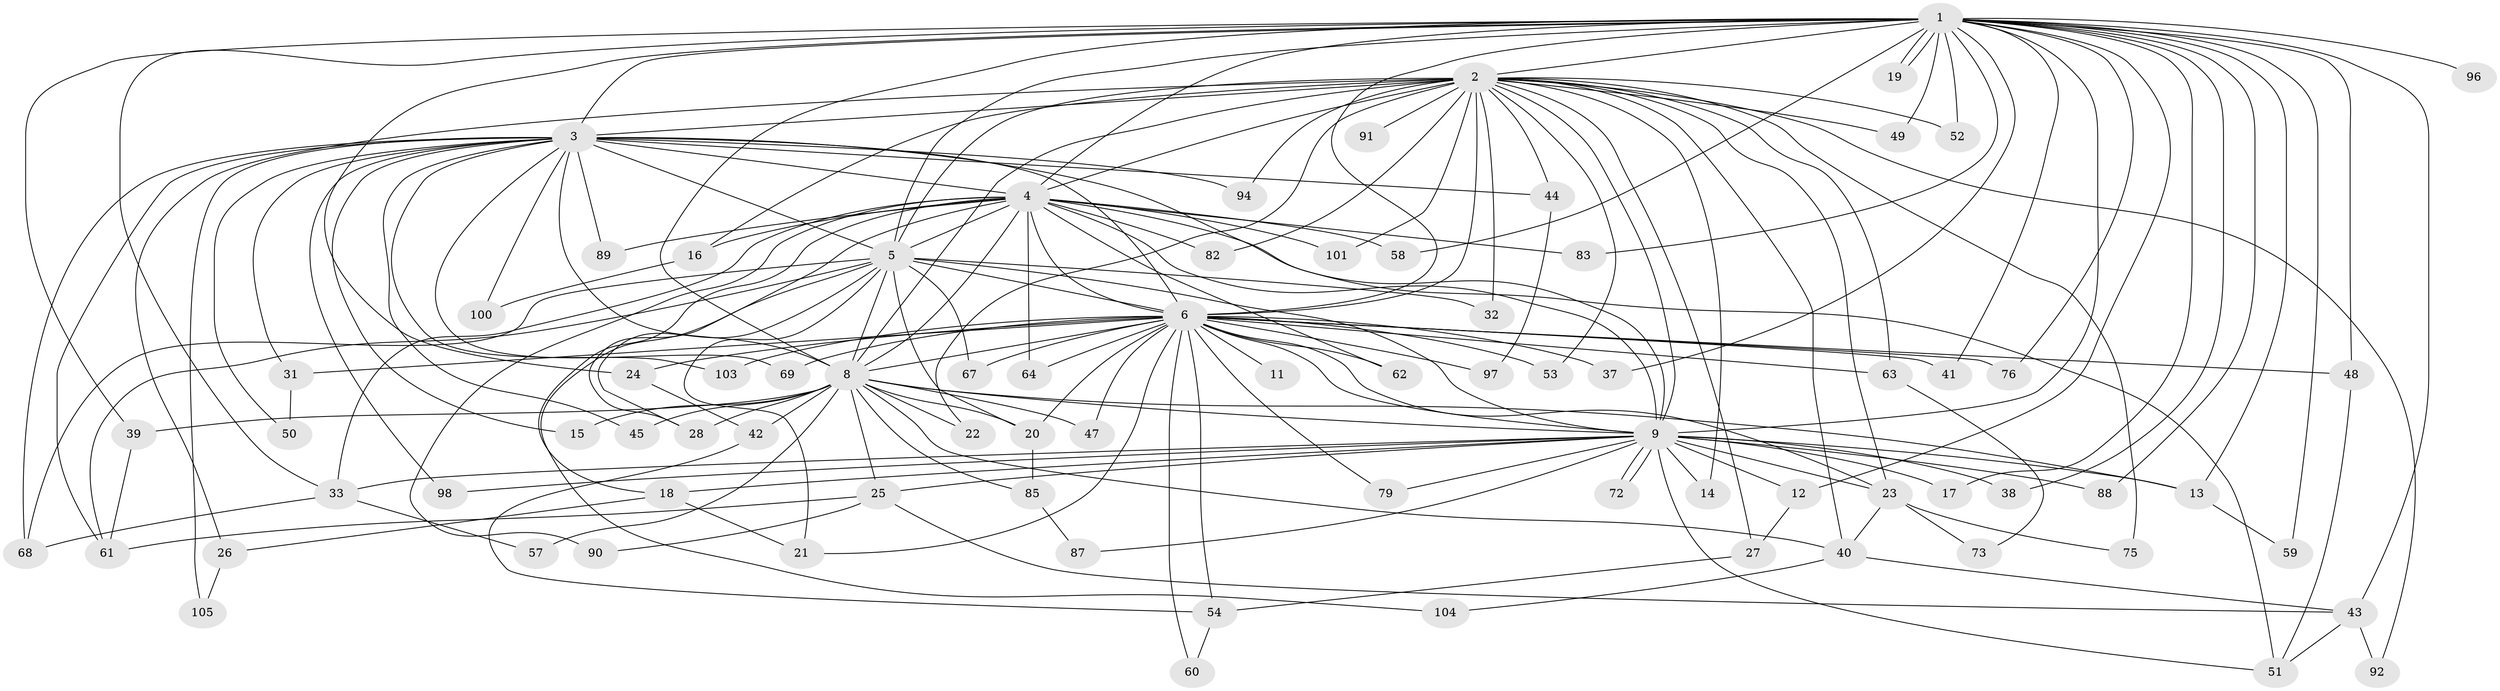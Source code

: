 // Generated by graph-tools (version 1.1) at 2025/51/02/27/25 19:51:52]
// undirected, 80 vertices, 183 edges
graph export_dot {
graph [start="1"]
  node [color=gray90,style=filled];
  1 [super="+30"];
  2 [super="+10"];
  3 [super="+84"];
  4 [super="+46"];
  5 [super="+35"];
  6 [super="+7"];
  8 [super="+34"];
  9 [super="+36"];
  11;
  12;
  13 [super="+65"];
  14;
  15;
  16 [super="+78"];
  17;
  18;
  19;
  20 [super="+29"];
  21 [super="+71"];
  22;
  23 [super="+95"];
  24;
  25 [super="+86"];
  26;
  27 [super="+55"];
  28 [super="+102"];
  31;
  32;
  33 [super="+66"];
  37;
  38;
  39 [super="+81"];
  40 [super="+99"];
  41;
  42;
  43 [super="+56"];
  44;
  45;
  47;
  48;
  49 [super="+77"];
  50;
  51 [super="+93"];
  52;
  53;
  54 [super="+74"];
  57;
  58;
  59;
  60;
  61 [super="+80"];
  62;
  63;
  64;
  67;
  68 [super="+70"];
  69;
  72;
  73;
  75;
  76;
  79;
  82;
  83;
  85;
  87;
  88;
  89;
  90;
  91;
  92;
  94;
  96;
  97;
  98;
  100;
  101;
  103;
  104;
  105;
  1 -- 2 [weight=2];
  1 -- 3;
  1 -- 4 [weight=2];
  1 -- 5 [weight=2];
  1 -- 6 [weight=2];
  1 -- 8;
  1 -- 9;
  1 -- 12;
  1 -- 17;
  1 -- 19;
  1 -- 19;
  1 -- 24;
  1 -- 38;
  1 -- 39;
  1 -- 43;
  1 -- 48;
  1 -- 49 [weight=2];
  1 -- 52;
  1 -- 58;
  1 -- 59;
  1 -- 76;
  1 -- 83;
  1 -- 88;
  1 -- 96 [weight=2];
  1 -- 37;
  1 -- 41;
  1 -- 13;
  1 -- 33;
  2 -- 3 [weight=2];
  2 -- 4 [weight=2];
  2 -- 5 [weight=2];
  2 -- 6 [weight=4];
  2 -- 8 [weight=2];
  2 -- 9 [weight=2];
  2 -- 14;
  2 -- 16;
  2 -- 22;
  2 -- 23;
  2 -- 26;
  2 -- 27 [weight=2];
  2 -- 32;
  2 -- 44;
  2 -- 52;
  2 -- 63;
  2 -- 92;
  2 -- 101;
  2 -- 75;
  2 -- 49;
  2 -- 82;
  2 -- 53;
  2 -- 91;
  2 -- 94;
  2 -- 40;
  3 -- 4;
  3 -- 5;
  3 -- 6 [weight=2];
  3 -- 8;
  3 -- 9 [weight=2];
  3 -- 15;
  3 -- 31;
  3 -- 44;
  3 -- 45;
  3 -- 50;
  3 -- 61;
  3 -- 68;
  3 -- 69;
  3 -- 89;
  3 -- 94;
  3 -- 98;
  3 -- 100;
  3 -- 103;
  3 -- 105;
  4 -- 5;
  4 -- 6 [weight=2];
  4 -- 8;
  4 -- 9 [weight=2];
  4 -- 16 [weight=2];
  4 -- 18;
  4 -- 28;
  4 -- 33;
  4 -- 58;
  4 -- 62;
  4 -- 64;
  4 -- 89;
  4 -- 90;
  4 -- 82;
  4 -- 83;
  4 -- 101;
  4 -- 51;
  5 -- 6 [weight=2];
  5 -- 8 [weight=2];
  5 -- 9 [weight=2];
  5 -- 20;
  5 -- 32;
  5 -- 61;
  5 -- 67;
  5 -- 104;
  5 -- 68;
  5 -- 28;
  5 -- 21;
  6 -- 8 [weight=2];
  6 -- 9 [weight=2];
  6 -- 11 [weight=2];
  6 -- 21;
  6 -- 24;
  6 -- 31;
  6 -- 37;
  6 -- 41;
  6 -- 47;
  6 -- 48;
  6 -- 53;
  6 -- 60;
  6 -- 63;
  6 -- 67;
  6 -- 69;
  6 -- 76;
  6 -- 79;
  6 -- 97;
  6 -- 103;
  6 -- 64;
  6 -- 20;
  6 -- 62;
  6 -- 54;
  6 -- 23;
  8 -- 9;
  8 -- 13;
  8 -- 15;
  8 -- 22;
  8 -- 25;
  8 -- 28;
  8 -- 39;
  8 -- 40;
  8 -- 42;
  8 -- 45;
  8 -- 47;
  8 -- 85;
  8 -- 57;
  8 -- 20;
  9 -- 12;
  9 -- 13;
  9 -- 14;
  9 -- 17;
  9 -- 18;
  9 -- 23;
  9 -- 25;
  9 -- 33;
  9 -- 51;
  9 -- 72;
  9 -- 72;
  9 -- 79;
  9 -- 87;
  9 -- 88;
  9 -- 98;
  9 -- 38;
  12 -- 27;
  13 -- 59;
  16 -- 100;
  18 -- 21;
  18 -- 26;
  20 -- 85;
  23 -- 40;
  23 -- 73;
  23 -- 75;
  24 -- 42;
  25 -- 90;
  25 -- 61;
  25 -- 43;
  26 -- 105;
  27 -- 54;
  31 -- 50;
  33 -- 57;
  33 -- 68;
  39 -- 61;
  40 -- 43;
  40 -- 104;
  42 -- 54;
  43 -- 92;
  43 -- 51;
  44 -- 97;
  48 -- 51;
  54 -- 60;
  63 -- 73;
  85 -- 87;
}
